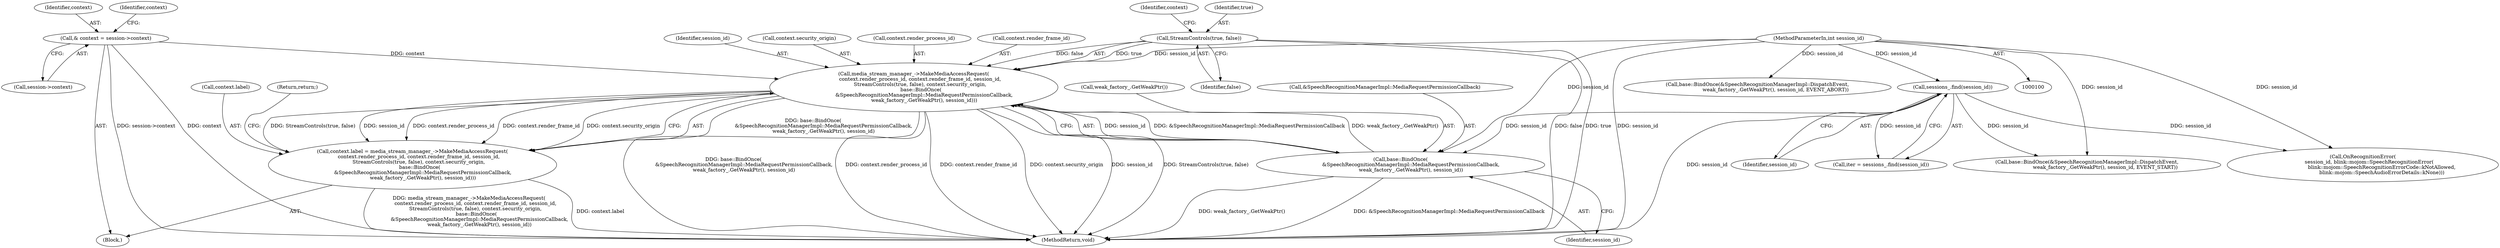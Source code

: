 digraph "1_Chrome_971548cdca2d4c0a6fedd3db0c94372c2a27eac3_20@del" {
"1000139" [label="(Call,media_stream_manager_->MakeMediaAccessRequest(\n        context.render_process_id, context.render_frame_id, session_id,\n        StreamControls(true, false), context.security_origin,\n         base::BindOnce(\n             &SpeechRecognitionManagerImpl::MediaRequestPermissionCallback,\n             weak_factory_.GetWeakPtr(), session_id)))"];
"1000130" [label="(Call,& context = session->context)"];
"1000153" [label="(Call,base::BindOnce(\n             &SpeechRecognitionManagerImpl::MediaRequestPermissionCallback,\n             weak_factory_.GetWeakPtr(), session_id))"];
"1000110" [label="(Call,sessions_.find(session_id))"];
"1000101" [label="(MethodParameterIn,int session_id)"];
"1000147" [label="(Call,StreamControls(true, false))"];
"1000135" [label="(Call,context.label = media_stream_manager_->MakeMediaAccessRequest(\n        context.render_process_id, context.render_frame_id, session_id,\n        StreamControls(true, false), context.security_origin,\n         base::BindOnce(\n             &SpeechRecognitionManagerImpl::MediaRequestPermissionCallback,\n             weak_factory_.GetWeakPtr(), session_id)))"];
"1000111" [label="(Identifier,session_id)"];
"1000149" [label="(Identifier,false)"];
"1000110" [label="(Call,sessions_.find(session_id))"];
"1000101" [label="(MethodParameterIn,int session_id)"];
"1000131" [label="(Identifier,context)"];
"1000128" [label="(Block,)"];
"1000130" [label="(Call,& context = session->context)"];
"1000132" [label="(Call,session->context)"];
"1000172" [label="(Call,OnRecognitionError(\n        session_id, blink::mojom::SpeechRecognitionError(\n                        blink::mojom::SpeechRecognitionErrorCode::kNotAllowed,\n                        blink::mojom::SpeechAudioErrorDetails::kNone)))"];
"1000153" [label="(Call,base::BindOnce(\n             &SpeechRecognitionManagerImpl::MediaRequestPermissionCallback,\n             weak_factory_.GetWeakPtr(), session_id))"];
"1000150" [label="(Call,context.security_origin)"];
"1000140" [label="(Call,context.render_process_id)"];
"1000108" [label="(Call,iter = sessions_.find(session_id))"];
"1000164" [label="(Call,base::BindOnce(&SpeechRecognitionManagerImpl::DispatchEvent,\n                       weak_factory_.GetWeakPtr(), session_id, EVENT_START))"];
"1000147" [label="(Call,StreamControls(true, false))"];
"1000151" [label="(Identifier,context)"];
"1000136" [label="(Call,context.label)"];
"1000156" [label="(Call,weak_factory_.GetWeakPtr())"];
"1000137" [label="(Identifier,context)"];
"1000154" [label="(Call,&SpeechRecognitionManagerImpl::MediaRequestPermissionCallback)"];
"1000139" [label="(Call,media_stream_manager_->MakeMediaAccessRequest(\n        context.render_process_id, context.render_frame_id, session_id,\n        StreamControls(true, false), context.security_origin,\n         base::BindOnce(\n             &SpeechRecognitionManagerImpl::MediaRequestPermissionCallback,\n             weak_factory_.GetWeakPtr(), session_id)))"];
"1000135" [label="(Call,context.label = media_stream_manager_->MakeMediaAccessRequest(\n        context.render_process_id, context.render_frame_id, session_id,\n        StreamControls(true, false), context.security_origin,\n         base::BindOnce(\n             &SpeechRecognitionManagerImpl::MediaRequestPermissionCallback,\n             weak_factory_.GetWeakPtr(), session_id)))"];
"1000148" [label="(Identifier,true)"];
"1000143" [label="(Call,context.render_frame_id)"];
"1000146" [label="(Identifier,session_id)"];
"1000179" [label="(Call,base::BindOnce(&SpeechRecognitionManagerImpl::DispatchEvent,\n                       weak_factory_.GetWeakPtr(), session_id, EVENT_ABORT))"];
"1000157" [label="(Identifier,session_id)"];
"1000158" [label="(Return,return;)"];
"1000185" [label="(MethodReturn,void)"];
"1000139" -> "1000135"  [label="AST: "];
"1000139" -> "1000153"  [label="CFG: "];
"1000140" -> "1000139"  [label="AST: "];
"1000143" -> "1000139"  [label="AST: "];
"1000146" -> "1000139"  [label="AST: "];
"1000147" -> "1000139"  [label="AST: "];
"1000150" -> "1000139"  [label="AST: "];
"1000153" -> "1000139"  [label="AST: "];
"1000135" -> "1000139"  [label="CFG: "];
"1000139" -> "1000185"  [label="DDG: base::BindOnce(\n             &SpeechRecognitionManagerImpl::MediaRequestPermissionCallback,\n             weak_factory_.GetWeakPtr(), session_id)"];
"1000139" -> "1000185"  [label="DDG: context.render_process_id"];
"1000139" -> "1000185"  [label="DDG: context.render_frame_id"];
"1000139" -> "1000185"  [label="DDG: context.security_origin"];
"1000139" -> "1000185"  [label="DDG: session_id"];
"1000139" -> "1000185"  [label="DDG: StreamControls(true, false)"];
"1000139" -> "1000135"  [label="DDG: base::BindOnce(\n             &SpeechRecognitionManagerImpl::MediaRequestPermissionCallback,\n             weak_factory_.GetWeakPtr(), session_id)"];
"1000139" -> "1000135"  [label="DDG: StreamControls(true, false)"];
"1000139" -> "1000135"  [label="DDG: session_id"];
"1000139" -> "1000135"  [label="DDG: context.render_process_id"];
"1000139" -> "1000135"  [label="DDG: context.render_frame_id"];
"1000139" -> "1000135"  [label="DDG: context.security_origin"];
"1000130" -> "1000139"  [label="DDG: context"];
"1000153" -> "1000139"  [label="DDG: session_id"];
"1000153" -> "1000139"  [label="DDG: &SpeechRecognitionManagerImpl::MediaRequestPermissionCallback"];
"1000153" -> "1000139"  [label="DDG: weak_factory_.GetWeakPtr()"];
"1000101" -> "1000139"  [label="DDG: session_id"];
"1000147" -> "1000139"  [label="DDG: true"];
"1000147" -> "1000139"  [label="DDG: false"];
"1000130" -> "1000128"  [label="AST: "];
"1000130" -> "1000132"  [label="CFG: "];
"1000131" -> "1000130"  [label="AST: "];
"1000132" -> "1000130"  [label="AST: "];
"1000137" -> "1000130"  [label="CFG: "];
"1000130" -> "1000185"  [label="DDG: session->context"];
"1000130" -> "1000185"  [label="DDG: context"];
"1000153" -> "1000157"  [label="CFG: "];
"1000154" -> "1000153"  [label="AST: "];
"1000156" -> "1000153"  [label="AST: "];
"1000157" -> "1000153"  [label="AST: "];
"1000153" -> "1000185"  [label="DDG: &SpeechRecognitionManagerImpl::MediaRequestPermissionCallback"];
"1000153" -> "1000185"  [label="DDG: weak_factory_.GetWeakPtr()"];
"1000110" -> "1000153"  [label="DDG: session_id"];
"1000101" -> "1000153"  [label="DDG: session_id"];
"1000110" -> "1000108"  [label="AST: "];
"1000110" -> "1000111"  [label="CFG: "];
"1000111" -> "1000110"  [label="AST: "];
"1000108" -> "1000110"  [label="CFG: "];
"1000110" -> "1000185"  [label="DDG: session_id"];
"1000110" -> "1000108"  [label="DDG: session_id"];
"1000101" -> "1000110"  [label="DDG: session_id"];
"1000110" -> "1000164"  [label="DDG: session_id"];
"1000110" -> "1000172"  [label="DDG: session_id"];
"1000101" -> "1000100"  [label="AST: "];
"1000101" -> "1000185"  [label="DDG: session_id"];
"1000101" -> "1000164"  [label="DDG: session_id"];
"1000101" -> "1000172"  [label="DDG: session_id"];
"1000101" -> "1000179"  [label="DDG: session_id"];
"1000147" -> "1000149"  [label="CFG: "];
"1000148" -> "1000147"  [label="AST: "];
"1000149" -> "1000147"  [label="AST: "];
"1000151" -> "1000147"  [label="CFG: "];
"1000147" -> "1000185"  [label="DDG: false"];
"1000147" -> "1000185"  [label="DDG: true"];
"1000135" -> "1000128"  [label="AST: "];
"1000136" -> "1000135"  [label="AST: "];
"1000158" -> "1000135"  [label="CFG: "];
"1000135" -> "1000185"  [label="DDG: media_stream_manager_->MakeMediaAccessRequest(\n        context.render_process_id, context.render_frame_id, session_id,\n        StreamControls(true, false), context.security_origin,\n         base::BindOnce(\n             &SpeechRecognitionManagerImpl::MediaRequestPermissionCallback,\n             weak_factory_.GetWeakPtr(), session_id))"];
"1000135" -> "1000185"  [label="DDG: context.label"];
}
